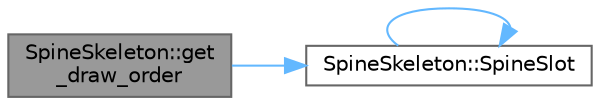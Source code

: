 digraph "SpineSkeleton::get_draw_order"
{
 // LATEX_PDF_SIZE
  bgcolor="transparent";
  edge [fontname=Helvetica,fontsize=10,labelfontname=Helvetica,labelfontsize=10];
  node [fontname=Helvetica,fontsize=10,shape=box,height=0.2,width=0.4];
  rankdir="LR";
  Node1 [id="Node000001",label="SpineSkeleton::get\l_draw_order",height=0.2,width=0.4,color="gray40", fillcolor="grey60", style="filled", fontcolor="black",tooltip=" "];
  Node1 -> Node2 [id="edge1_Node000001_Node000002",color="steelblue1",style="solid",tooltip=" "];
  Node2 [id="Node000002",label="SpineSkeleton::SpineSlot",height=0.2,width=0.4,color="grey40", fillcolor="white", style="filled",URL="$class_spine_skeleton.html#a67e426d666cc6652cd67e2903335a264",tooltip=" "];
  Node2 -> Node2 [id="edge2_Node000002_Node000002",color="steelblue1",style="solid",tooltip=" "];
}
